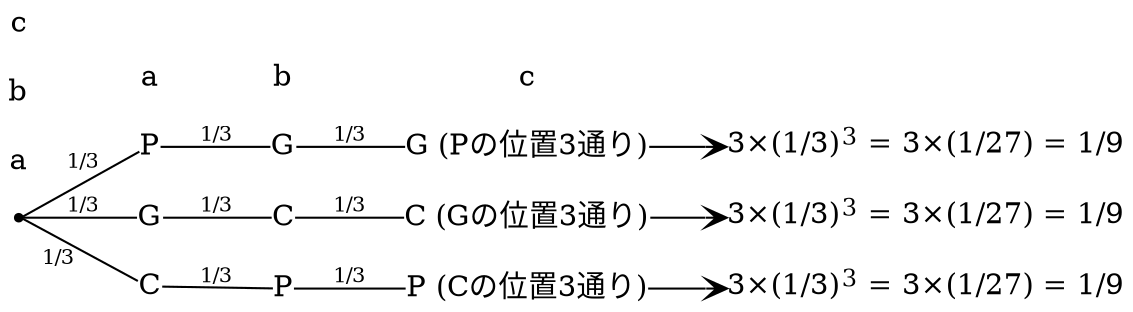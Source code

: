 digraph problem5_update_1 {    
    rankdir = LR; // 左から右のレイアウトを指定    
    // ダミーノード    
    ""[shape=point];    
    // ノードのスタイル設定    
    node[shape=plain];    
    // ノードの定義
    alabel [label="a"]; 
    blabel [label="b"]; 
    clabel [label="c"]; 

    node1 [label="P"];    
    node2 [label="G"];    
    node3 [label="C"];    
    node4 [label="G"];    
    node5 [label="C"];    
    node6 [label="P"];    
    node7 [label="G (Pの位置3通り)"];    
    node8 [label="C (Gの位置3通り)"];    
    node9 [label="P (Cの位置3通り)"];    
    node10 [label=<3×(1/3)<sup>3</sup> = 3×(1/27) = 1/9>];    
    node11 [label=<3×(1/3)<sup>3</sup> = 3×(1/27) = 1/9>];    
    node12 [label=<3×(1/3)<sup>3</sup> = 3×(1/27) = 1/9>];    
    // エッジの定義（有向）    
    "" -> node1 [label=<<font point-size="10" color="black">1/3</font>>, arrowhead=none];    
    "" -> node2 [label=<<font point-size="10" color="black">1/3</font>>, arrowhead=none];    
    "" -> node3 [xlabel=<<font point-size="10" color="black">1/3</font>>, arrowhead=none];    
    node1 -> node4 [label=<<font point-size="10" color="black">1/3</font>>, arrowhead=none];    
    node2 -> node5 [label=<<font point-size="10" color="black">1/3</font>>, arrowhead=none];    
    node3 -> node6 [label=<<font point-size="10" color="black">1/3</font>>, arrowhead=none];    
    node4 -> node7 [label=<<font point-size="10" color="black">1/3</font>>, arrowhead=none];    
    node5 -> node8 [label=<<font point-size="10" color="black">1/3</font>>, arrowhead=none];    
    node6 -> node9 [label=<<font point-size="10" color="black">1/3</font>>, arrowhead=none];    
    node7 -> node10 [arrowhead=vee];    
    node8 -> node11 [arrowhead=vee];    
    node9 -> node12 [arrowhead=vee];

    {rank=same; a;node1;}
    {rank=same; b;node4;}
    {rank=same; c;node7;}
}